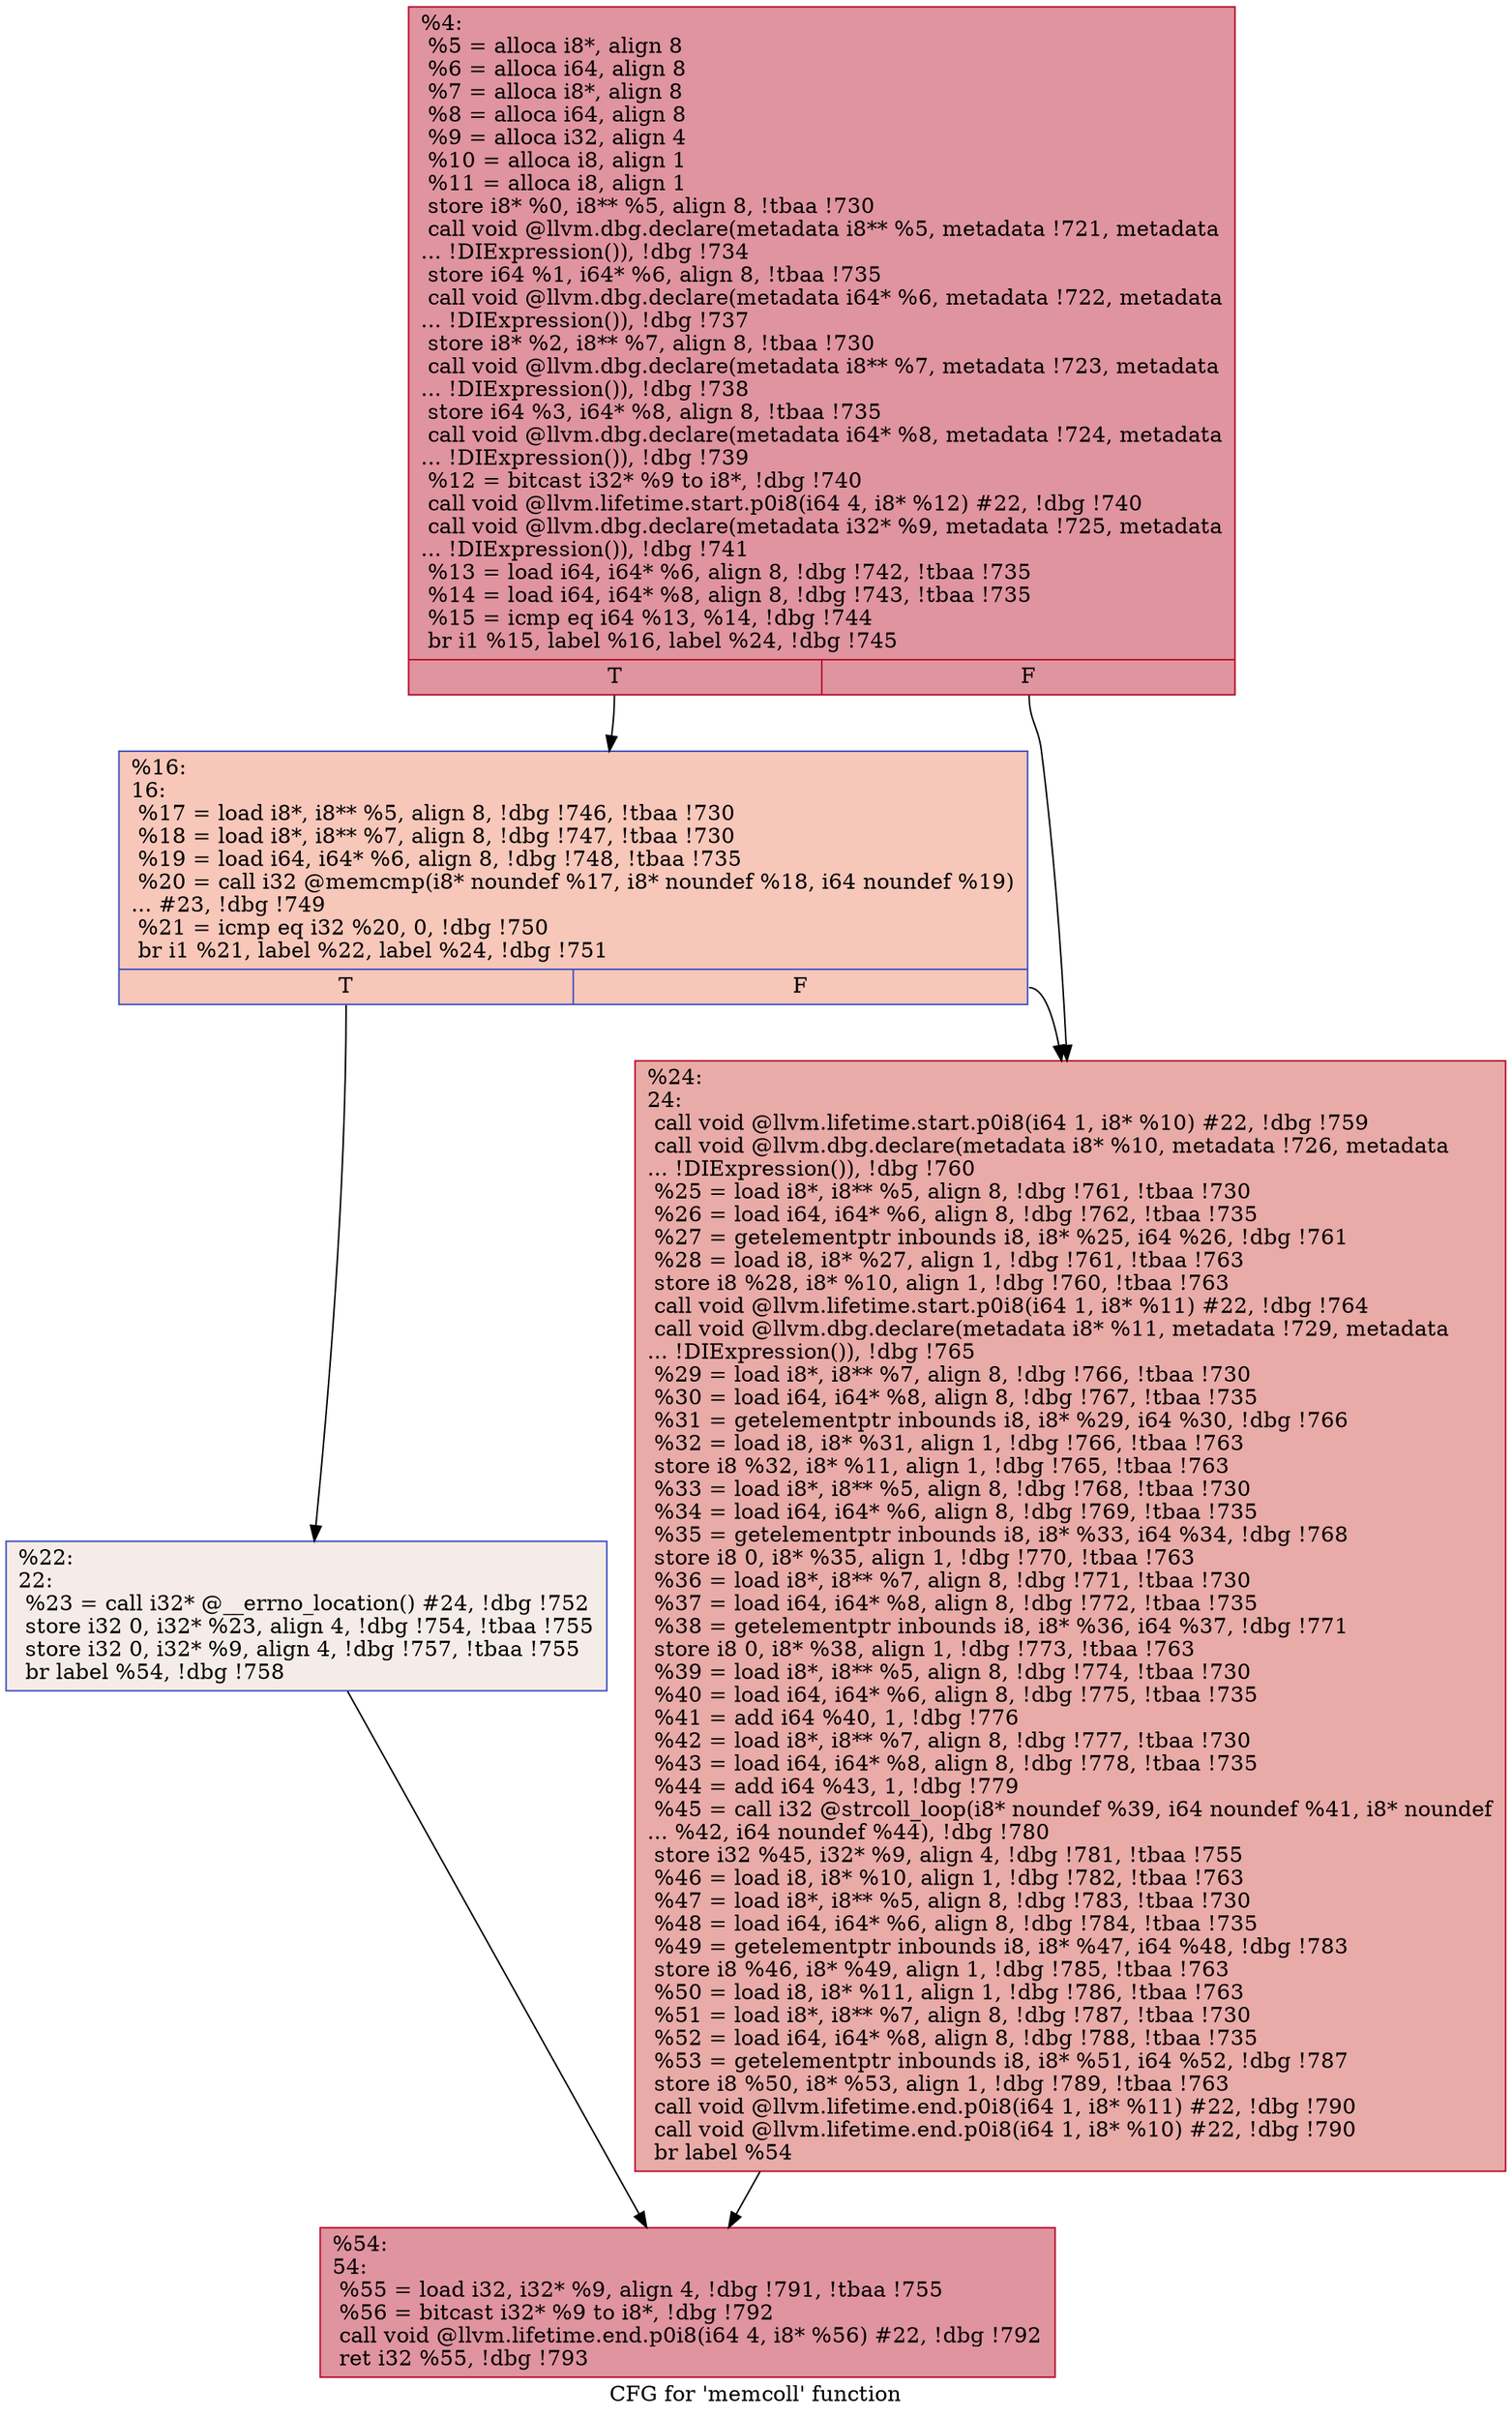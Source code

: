 digraph "CFG for 'memcoll' function" {
	label="CFG for 'memcoll' function";

	Node0x26e4a60 [shape=record,color="#b70d28ff", style=filled, fillcolor="#b70d2870",label="{%4:\l  %5 = alloca i8*, align 8\l  %6 = alloca i64, align 8\l  %7 = alloca i8*, align 8\l  %8 = alloca i64, align 8\l  %9 = alloca i32, align 4\l  %10 = alloca i8, align 1\l  %11 = alloca i8, align 1\l  store i8* %0, i8** %5, align 8, !tbaa !730\l  call void @llvm.dbg.declare(metadata i8** %5, metadata !721, metadata\l... !DIExpression()), !dbg !734\l  store i64 %1, i64* %6, align 8, !tbaa !735\l  call void @llvm.dbg.declare(metadata i64* %6, metadata !722, metadata\l... !DIExpression()), !dbg !737\l  store i8* %2, i8** %7, align 8, !tbaa !730\l  call void @llvm.dbg.declare(metadata i8** %7, metadata !723, metadata\l... !DIExpression()), !dbg !738\l  store i64 %3, i64* %8, align 8, !tbaa !735\l  call void @llvm.dbg.declare(metadata i64* %8, metadata !724, metadata\l... !DIExpression()), !dbg !739\l  %12 = bitcast i32* %9 to i8*, !dbg !740\l  call void @llvm.lifetime.start.p0i8(i64 4, i8* %12) #22, !dbg !740\l  call void @llvm.dbg.declare(metadata i32* %9, metadata !725, metadata\l... !DIExpression()), !dbg !741\l  %13 = load i64, i64* %6, align 8, !dbg !742, !tbaa !735\l  %14 = load i64, i64* %8, align 8, !dbg !743, !tbaa !735\l  %15 = icmp eq i64 %13, %14, !dbg !744\l  br i1 %15, label %16, label %24, !dbg !745\l|{<s0>T|<s1>F}}"];
	Node0x26e4a60:s0 -> Node0x26e4ae0;
	Node0x26e4a60:s1 -> Node0x26e4b80;
	Node0x26e4ae0 [shape=record,color="#3d50c3ff", style=filled, fillcolor="#ec7f6370",label="{%16:\l16:                                               \l  %17 = load i8*, i8** %5, align 8, !dbg !746, !tbaa !730\l  %18 = load i8*, i8** %7, align 8, !dbg !747, !tbaa !730\l  %19 = load i64, i64* %6, align 8, !dbg !748, !tbaa !735\l  %20 = call i32 @memcmp(i8* noundef %17, i8* noundef %18, i64 noundef %19)\l... #23, !dbg !749\l  %21 = icmp eq i32 %20, 0, !dbg !750\l  br i1 %21, label %22, label %24, !dbg !751\l|{<s0>T|<s1>F}}"];
	Node0x26e4ae0:s0 -> Node0x26e4b30;
	Node0x26e4ae0:s1 -> Node0x26e4b80;
	Node0x26e4b30 [shape=record,color="#3d50c3ff", style=filled, fillcolor="#ead5c970",label="{%22:\l22:                                               \l  %23 = call i32* @__errno_location() #24, !dbg !752\l  store i32 0, i32* %23, align 4, !dbg !754, !tbaa !755\l  store i32 0, i32* %9, align 4, !dbg !757, !tbaa !755\l  br label %54, !dbg !758\l}"];
	Node0x26e4b30 -> Node0x26e4bd0;
	Node0x26e4b80 [shape=record,color="#b70d28ff", style=filled, fillcolor="#cc403a70",label="{%24:\l24:                                               \l  call void @llvm.lifetime.start.p0i8(i64 1, i8* %10) #22, !dbg !759\l  call void @llvm.dbg.declare(metadata i8* %10, metadata !726, metadata\l... !DIExpression()), !dbg !760\l  %25 = load i8*, i8** %5, align 8, !dbg !761, !tbaa !730\l  %26 = load i64, i64* %6, align 8, !dbg !762, !tbaa !735\l  %27 = getelementptr inbounds i8, i8* %25, i64 %26, !dbg !761\l  %28 = load i8, i8* %27, align 1, !dbg !761, !tbaa !763\l  store i8 %28, i8* %10, align 1, !dbg !760, !tbaa !763\l  call void @llvm.lifetime.start.p0i8(i64 1, i8* %11) #22, !dbg !764\l  call void @llvm.dbg.declare(metadata i8* %11, metadata !729, metadata\l... !DIExpression()), !dbg !765\l  %29 = load i8*, i8** %7, align 8, !dbg !766, !tbaa !730\l  %30 = load i64, i64* %8, align 8, !dbg !767, !tbaa !735\l  %31 = getelementptr inbounds i8, i8* %29, i64 %30, !dbg !766\l  %32 = load i8, i8* %31, align 1, !dbg !766, !tbaa !763\l  store i8 %32, i8* %11, align 1, !dbg !765, !tbaa !763\l  %33 = load i8*, i8** %5, align 8, !dbg !768, !tbaa !730\l  %34 = load i64, i64* %6, align 8, !dbg !769, !tbaa !735\l  %35 = getelementptr inbounds i8, i8* %33, i64 %34, !dbg !768\l  store i8 0, i8* %35, align 1, !dbg !770, !tbaa !763\l  %36 = load i8*, i8** %7, align 8, !dbg !771, !tbaa !730\l  %37 = load i64, i64* %8, align 8, !dbg !772, !tbaa !735\l  %38 = getelementptr inbounds i8, i8* %36, i64 %37, !dbg !771\l  store i8 0, i8* %38, align 1, !dbg !773, !tbaa !763\l  %39 = load i8*, i8** %5, align 8, !dbg !774, !tbaa !730\l  %40 = load i64, i64* %6, align 8, !dbg !775, !tbaa !735\l  %41 = add i64 %40, 1, !dbg !776\l  %42 = load i8*, i8** %7, align 8, !dbg !777, !tbaa !730\l  %43 = load i64, i64* %8, align 8, !dbg !778, !tbaa !735\l  %44 = add i64 %43, 1, !dbg !779\l  %45 = call i32 @strcoll_loop(i8* noundef %39, i64 noundef %41, i8* noundef\l... %42, i64 noundef %44), !dbg !780\l  store i32 %45, i32* %9, align 4, !dbg !781, !tbaa !755\l  %46 = load i8, i8* %10, align 1, !dbg !782, !tbaa !763\l  %47 = load i8*, i8** %5, align 8, !dbg !783, !tbaa !730\l  %48 = load i64, i64* %6, align 8, !dbg !784, !tbaa !735\l  %49 = getelementptr inbounds i8, i8* %47, i64 %48, !dbg !783\l  store i8 %46, i8* %49, align 1, !dbg !785, !tbaa !763\l  %50 = load i8, i8* %11, align 1, !dbg !786, !tbaa !763\l  %51 = load i8*, i8** %7, align 8, !dbg !787, !tbaa !730\l  %52 = load i64, i64* %8, align 8, !dbg !788, !tbaa !735\l  %53 = getelementptr inbounds i8, i8* %51, i64 %52, !dbg !787\l  store i8 %50, i8* %53, align 1, !dbg !789, !tbaa !763\l  call void @llvm.lifetime.end.p0i8(i64 1, i8* %11) #22, !dbg !790\l  call void @llvm.lifetime.end.p0i8(i64 1, i8* %10) #22, !dbg !790\l  br label %54\l}"];
	Node0x26e4b80 -> Node0x26e4bd0;
	Node0x26e4bd0 [shape=record,color="#b70d28ff", style=filled, fillcolor="#b70d2870",label="{%54:\l54:                                               \l  %55 = load i32, i32* %9, align 4, !dbg !791, !tbaa !755\l  %56 = bitcast i32* %9 to i8*, !dbg !792\l  call void @llvm.lifetime.end.p0i8(i64 4, i8* %56) #22, !dbg !792\l  ret i32 %55, !dbg !793\l}"];
}
